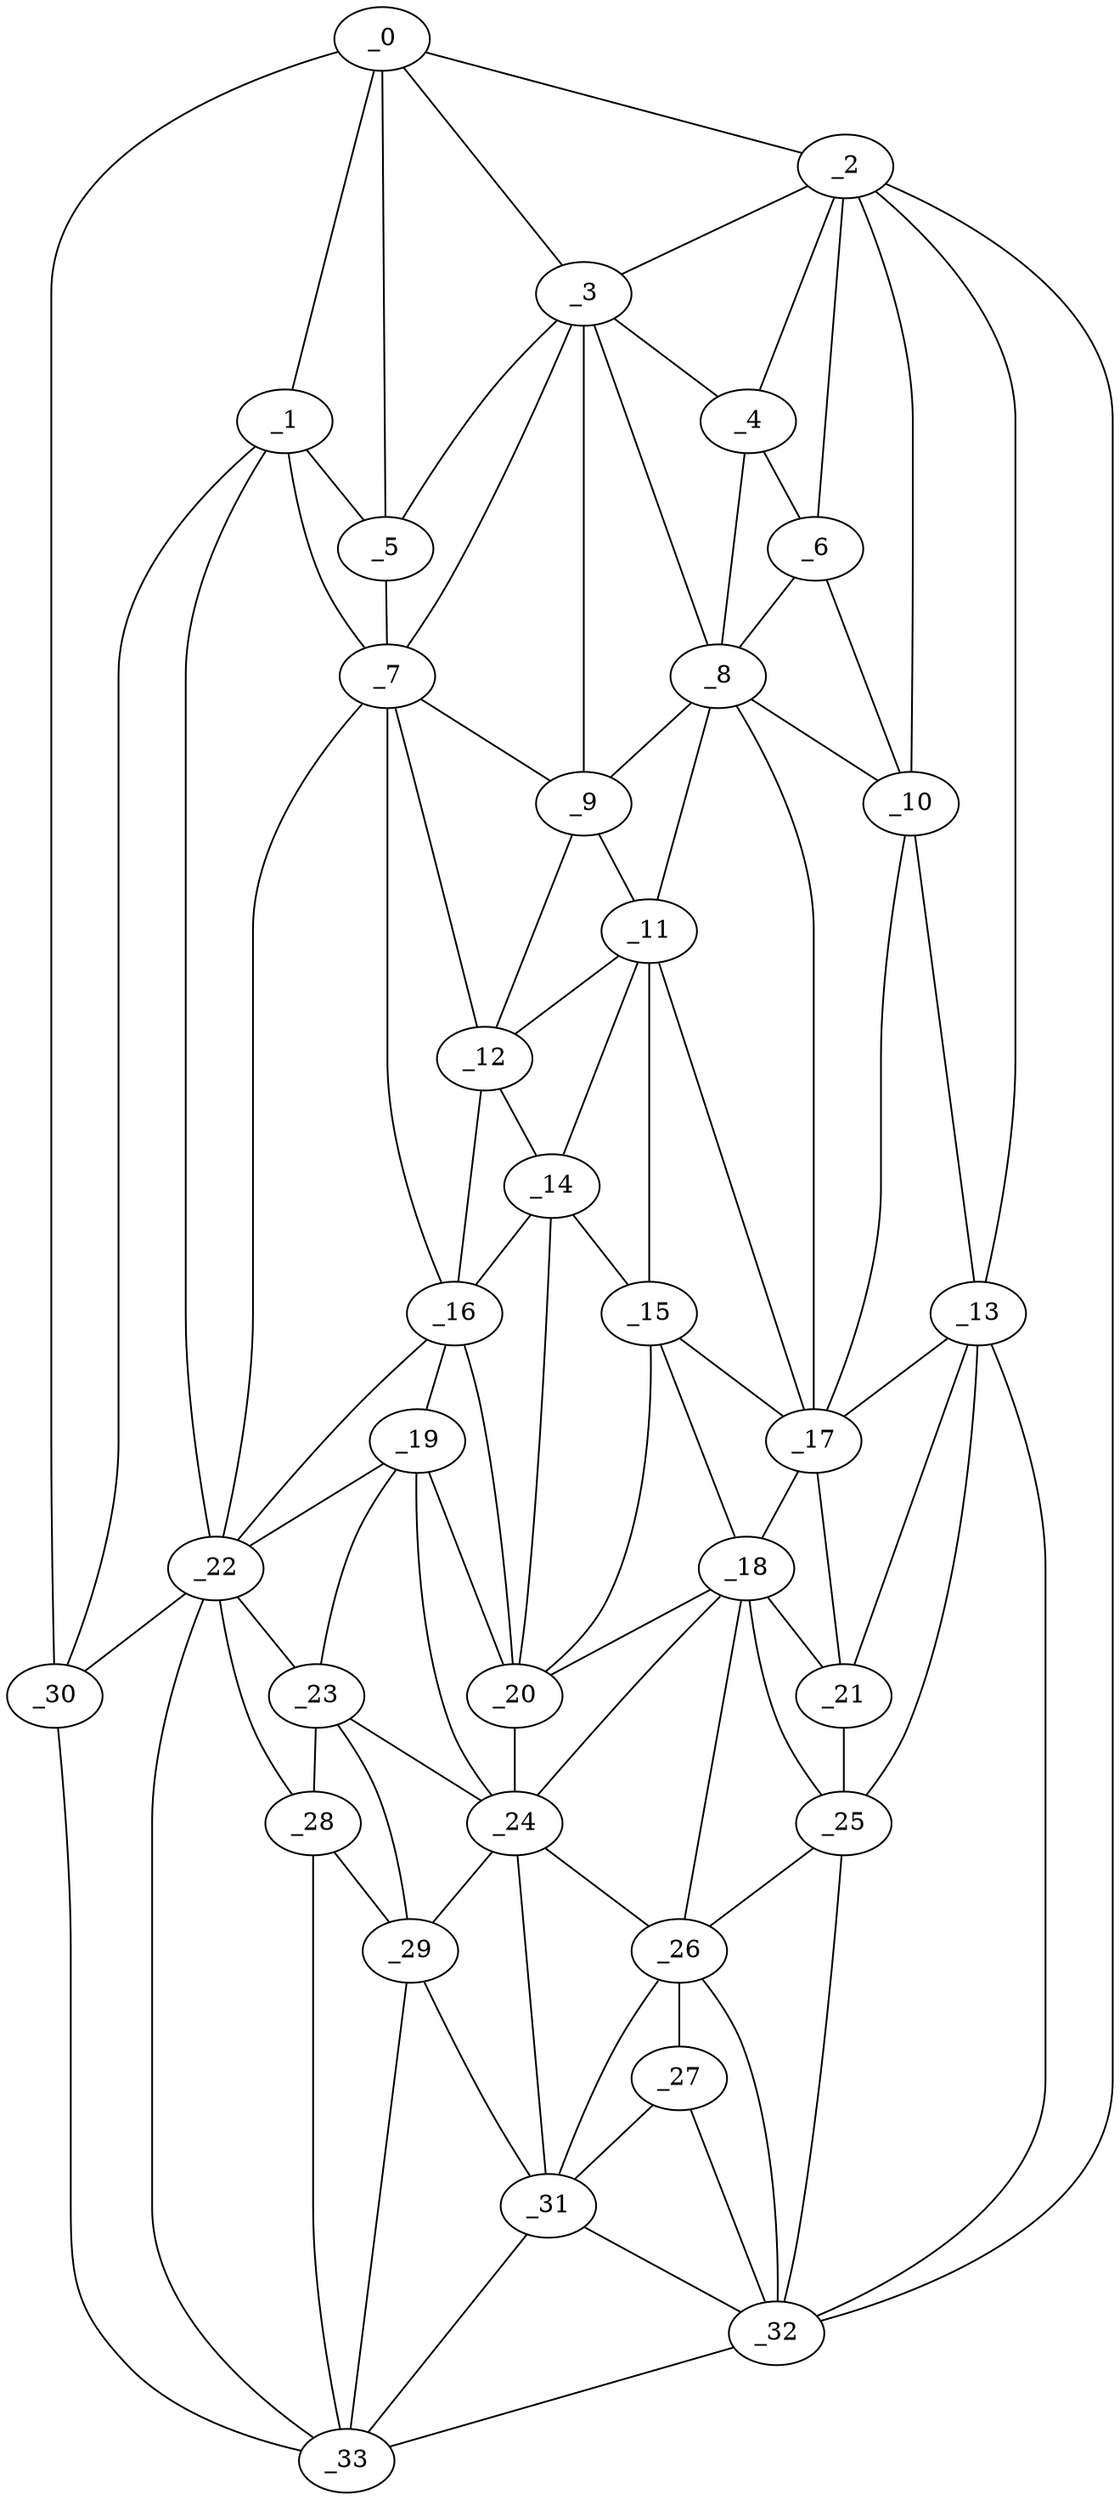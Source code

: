 graph "obj65__345.gxl" {
	_0	 [x=14,
		y=12];
	_1	 [x=22,
		y=21];
	_0 -- _1	 [valence=1];
	_2	 [x=29,
		y=125];
	_0 -- _2	 [valence=1];
	_3	 [x=33,
		y=73];
	_0 -- _3	 [valence=1];
	_5	 [x=34,
		y=62];
	_0 -- _5	 [valence=2];
	_30	 [x=108,
		y=3];
	_0 -- _30	 [valence=1];
	_1 -- _5	 [valence=2];
	_7	 [x=43,
		y=61];
	_1 -- _7	 [valence=2];
	_22	 [x=85,
		y=59];
	_1 -- _22	 [valence=2];
	_1 -- _30	 [valence=2];
	_2 -- _3	 [valence=2];
	_4	 [x=33,
		y=113];
	_2 -- _4	 [valence=1];
	_6	 [x=39,
		y=115];
	_2 -- _6	 [valence=2];
	_10	 [x=50,
		y=114];
	_2 -- _10	 [valence=1];
	_13	 [x=61,
		y=113];
	_2 -- _13	 [valence=1];
	_32	 [x=110,
		y=116];
	_2 -- _32	 [valence=1];
	_3 -- _4	 [valence=2];
	_3 -- _5	 [valence=2];
	_3 -- _7	 [valence=2];
	_8	 [x=47,
		y=83];
	_3 -- _8	 [valence=1];
	_9	 [x=49,
		y=76];
	_3 -- _9	 [valence=1];
	_4 -- _6	 [valence=1];
	_4 -- _8	 [valence=2];
	_5 -- _7	 [valence=2];
	_6 -- _8	 [valence=1];
	_6 -- _10	 [valence=2];
	_7 -- _9	 [valence=2];
	_12	 [x=60,
		y=75];
	_7 -- _12	 [valence=2];
	_16	 [x=67,
		y=74];
	_7 -- _16	 [valence=1];
	_7 -- _22	 [valence=2];
	_8 -- _9	 [valence=2];
	_8 -- _10	 [valence=2];
	_11	 [x=52,
		y=82];
	_8 -- _11	 [valence=2];
	_17	 [x=67,
		y=97];
	_8 -- _17	 [valence=1];
	_9 -- _11	 [valence=2];
	_9 -- _12	 [valence=2];
	_10 -- _13	 [valence=2];
	_10 -- _17	 [valence=2];
	_11 -- _12	 [valence=1];
	_14	 [x=64,
		y=81];
	_11 -- _14	 [valence=2];
	_15	 [x=66,
		y=88];
	_11 -- _15	 [valence=1];
	_11 -- _17	 [valence=2];
	_12 -- _14	 [valence=2];
	_12 -- _16	 [valence=2];
	_13 -- _17	 [valence=1];
	_21	 [x=76,
		y=109];
	_13 -- _21	 [valence=2];
	_25	 [x=87,
		y=110];
	_13 -- _25	 [valence=2];
	_13 -- _32	 [valence=2];
	_14 -- _15	 [valence=2];
	_14 -- _16	 [valence=1];
	_20	 [x=76,
		y=80];
	_14 -- _20	 [valence=2];
	_15 -- _17	 [valence=1];
	_18	 [x=73,
		y=98];
	_15 -- _18	 [valence=2];
	_15 -- _20	 [valence=1];
	_19	 [x=76,
		y=73];
	_16 -- _19	 [valence=1];
	_16 -- _20	 [valence=1];
	_16 -- _22	 [valence=2];
	_17 -- _18	 [valence=2];
	_17 -- _21	 [valence=2];
	_18 -- _20	 [valence=2];
	_18 -- _21	 [valence=1];
	_24	 [x=86,
		y=79];
	_18 -- _24	 [valence=2];
	_18 -- _25	 [valence=2];
	_26	 [x=93,
		y=109];
	_18 -- _26	 [valence=2];
	_19 -- _20	 [valence=2];
	_19 -- _22	 [valence=2];
	_23	 [x=86,
		y=72];
	_19 -- _23	 [valence=2];
	_19 -- _24	 [valence=2];
	_20 -- _24	 [valence=2];
	_21 -- _25	 [valence=1];
	_22 -- _23	 [valence=1];
	_28	 [x=105,
		y=60];
	_22 -- _28	 [valence=2];
	_22 -- _30	 [valence=1];
	_33	 [x=117,
		y=11];
	_22 -- _33	 [valence=2];
	_23 -- _24	 [valence=2];
	_23 -- _28	 [valence=2];
	_29	 [x=107,
		y=79];
	_23 -- _29	 [valence=2];
	_24 -- _26	 [valence=1];
	_24 -- _29	 [valence=2];
	_31	 [x=108,
		y=91];
	_24 -- _31	 [valence=2];
	_25 -- _26	 [valence=1];
	_25 -- _32	 [valence=1];
	_27	 [x=98,
		y=109];
	_26 -- _27	 [valence=2];
	_26 -- _31	 [valence=2];
	_26 -- _32	 [valence=2];
	_27 -- _31	 [valence=1];
	_27 -- _32	 [valence=2];
	_28 -- _29	 [valence=2];
	_28 -- _33	 [valence=2];
	_29 -- _31	 [valence=2];
	_29 -- _33	 [valence=1];
	_30 -- _33	 [valence=1];
	_31 -- _32	 [valence=1];
	_31 -- _33	 [valence=2];
	_32 -- _33	 [valence=1];
}
